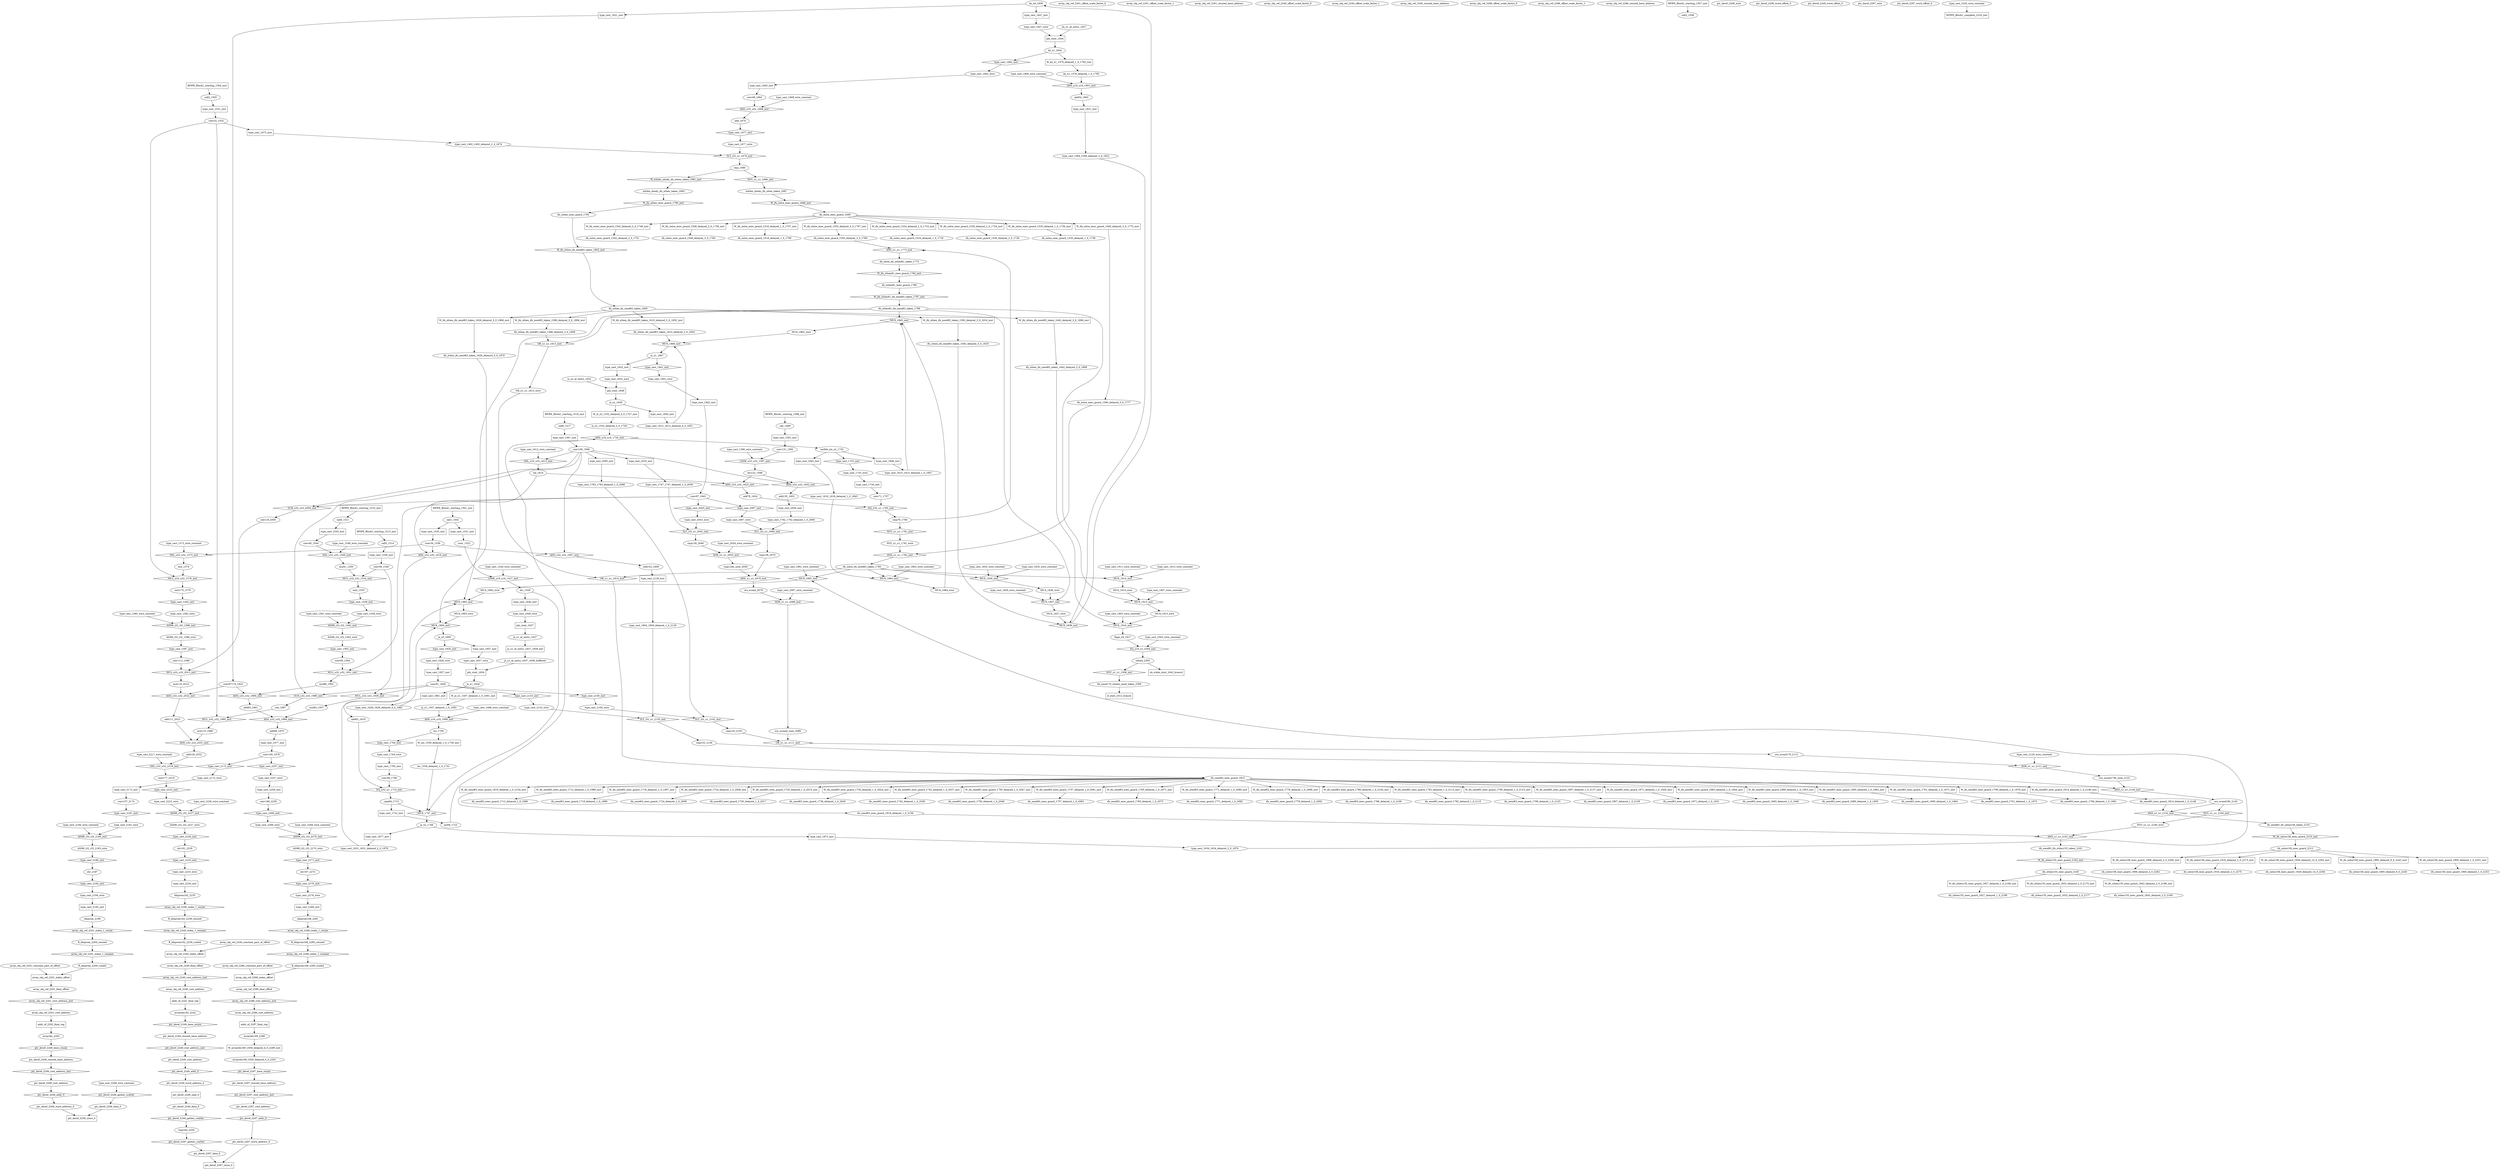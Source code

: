 digraph data_path {
  ASHR_i32_i32_1562_wire [shape=ellipse];
  ASHR_i32_i32_1586_wire [shape=ellipse];
  ASHR_i32_i32_2185_wire [shape=ellipse];
  ASHR_i32_i32_2227_wire [shape=ellipse];
  ASHR_i32_i32_2270_wire [shape=ellipse];
  MUX_1836_wire [shape=ellipse];
  MUX_1837_wire [shape=ellipse];
  MUX_1864_wire [shape=ellipse];
  MUX_1865_wire [shape=ellipse];
  MUX_1892_wire [shape=ellipse];
  MUX_1893_wire [shape=ellipse];
  MUX_1914_wire [shape=ellipse];
  MUX_1915_wire [shape=ellipse];
  NOT_u1_u1_1781_wire [shape=ellipse];
  NOT_u1_u1_2160_wire [shape=ellipse];
  OR_u1_u1_1813_wire [shape=ellipse];
  R_idxprom162_2239_resized [shape=ellipse];
  R_idxprom162_2239_scaled [shape=ellipse];
  R_idxprom168_2285_resized [shape=ellipse];
  R_idxprom168_2285_scaled [shape=ellipse];
  R_idxprom_2200_resized [shape=ellipse];
  R_idxprom_2200_scaled [shape=ellipse];
  add111_2023 [shape=ellipse];
  add120_2032 [shape=ellipse];
  add135_1603 [shape=ellipse];
  add152_1608 [shape=ellipse];
  add54_1802 [shape=ellipse];
  add63_1619 [shape=ellipse];
  add78_1624 [shape=ellipse];
  add93_1961 [shape=ellipse];
  add99_1970 [shape=ellipse];
  add_1670 [shape=ellipse];
  array_obj_ref_2201_constant_part_of_offset [shape=ellipse];
  array_obj_ref_2201_final_offset [shape=ellipse];
  array_obj_ref_2201_offset_scale_factor_0 [shape=ellipse];
  array_obj_ref_2201_offset_scale_factor_1 [shape=ellipse];
  array_obj_ref_2201_resized_base_address [shape=ellipse];
  array_obj_ref_2201_root_address [shape=ellipse];
  array_obj_ref_2240_constant_part_of_offset [shape=ellipse];
  array_obj_ref_2240_final_offset [shape=ellipse];
  array_obj_ref_2240_offset_scale_factor_0 [shape=ellipse];
  array_obj_ref_2240_offset_scale_factor_1 [shape=ellipse];
  array_obj_ref_2240_resized_base_address [shape=ellipse];
  array_obj_ref_2240_root_address [shape=ellipse];
  array_obj_ref_2286_constant_part_of_offset [shape=ellipse];
  array_obj_ref_2286_final_offset [shape=ellipse];
  array_obj_ref_2286_offset_scale_factor_0 [shape=ellipse];
  array_obj_ref_2286_offset_scale_factor_1 [shape=ellipse];
  array_obj_ref_2286_resized_base_address [shape=ellipse];
  array_obj_ref_2286_root_address [shape=ellipse];
  arrayidx163_2242 [shape=ellipse];
  arrayidx169_1930_delayed_4_0_2291 [shape=ellipse];
  arrayidx169_2288 [shape=ellipse];
  arrayidx_2203 [shape=ellipse];
  call1_1502 [shape=ellipse];
  call2_1505 [shape=ellipse];
  call3_1508 [shape=ellipse];
  call4_1511 [shape=ellipse];
  call5_1514 [shape=ellipse];
  call6_1517 [shape=ellipse];
  call_1499 [shape=ellipse];
  cmp126_2046 [shape=ellipse];
  cmp126x_xnot_2056 [shape=ellipse];
  cmp136_2070 [shape=ellipse];
  cmp143_2103 [shape=ellipse];
  cmp153_2136 [shape=ellipse];
  cmp64_1715 [shape=ellipse];
  cmp79_1766 [shape=ellipse];
  cmp_1680 [shape=ellipse];
  conv100_1978 [shape=ellipse];
  conv109_1568 [shape=ellipse];
  conv113_1588 [shape=ellipse];
  conv131_1592 [shape=ellipse];
  conv157_2174 [shape=ellipse];
  conv166_2259 [shape=ellipse];
  conv32_1532 [shape=ellipse];
  conv34_1536 [shape=ellipse];
  conv38_1540 [shape=ellipse];
  conv40_1544 [shape=ellipse];
  conv48_1664 [shape=ellipse];
  conv58_1706 [shape=ellipse];
  conv71_1757 [shape=ellipse];
  conv87174_1922 [shape=ellipse];
  conv91_1928 [shape=ellipse];
  conv95_1564 [shape=ellipse];
  conv97_1943 [shape=ellipse];
  conv_1522 [shape=ellipse];
  div132_1598 [shape=ellipse];
  div_1528 [shape=ellipse];
  flagx_x0_1917 [shape=ellipse];
  idxprom162_2235 [shape=ellipse];
  idxprom168_2281 [shape=ellipse];
  idxprom_2196 [shape=ellipse];
  ifx_xelse158_exec_guard_1895_delayed_8_0_2245 [shape=ellipse];
  ifx_xelse158_exec_guard_1900_delayed_1_0_2253 [shape=ellipse];
  ifx_xelse158_exec_guard_1906_delayed_2_0_2262 [shape=ellipse];
  ifx_xelse158_exec_guard_1916_delayed_2_0_2275 [shape=ellipse];
  ifx_xelse158_exec_guard_1929_delayed_14_0_2294 [shape=ellipse];
  ifx_xelse158_exec_guard_2212 [shape=ellipse];
  ifx_xelse_exec_guard_1518_delayed_1_0_1709 [shape=ellipse];
  ifx_xelse_exec_guard_1524_delayed_1_0_1718 [shape=ellipse];
  ifx_xelse_exec_guard_1529_delayed_2_0_1726 [shape=ellipse];
  ifx_xelse_exec_guard_1535_delayed_1_0_1738 [shape=ellipse];
  ifx_xelse_exec_guard_1542_delayed_2_0_1751 [shape=ellipse];
  ifx_xelse_exec_guard_1548_delayed_3_0_1760 [shape=ellipse];
  ifx_xelse_exec_guard_1555_delayed_3_0_1769 [shape=ellipse];
  ifx_xelse_exec_guard_1560_delayed_3_0_1777 [shape=ellipse];
  ifx_xelse_exec_guard_1690 [shape=ellipse];
  ifx_xelse_ifx_xend83_taken_1783 [shape=ellipse];
  ifx_xelse_ifx_xthen81_taken_1774 [shape=ellipse];
  ifx_xend170_whilex_xend_taken_2309 [shape=ellipse];
  ifx_xend83_exec_guard_1671_delayed_1_0_1931 [shape=ellipse];
  ifx_xend83_exec_guard_1683_delayed_1_0_1946 [shape=ellipse];
  ifx_xend83_exec_guard_1689_delayed_1_0_1955 [shape=ellipse];
  ifx_xend83_exec_guard_1695_delayed_1_0_1964 [shape=ellipse];
  ifx_xend83_exec_guard_1701_delayed_1_0_1973 [shape=ellipse];
  ifx_xend83_exec_guard_1706_delayed_1_0_1981 [shape=ellipse];
  ifx_xend83_exec_guard_1712_delayed_1_0_1990 [shape=ellipse];
  ifx_xend83_exec_guard_1718_delayed_1_0_1999 [shape=ellipse];
  ifx_xend83_exec_guard_1724_delayed_1_0_2008 [shape=ellipse];
  ifx_xend83_exec_guard_1730_delayed_1_0_2017 [shape=ellipse];
  ifx_xend83_exec_guard_1736_delayed_1_0_2026 [shape=ellipse];
  ifx_xend83_exec_guard_1742_delayed_1_0_2039 [shape=ellipse];
  ifx_xend83_exec_guard_1750_delayed_1_0_2049 [shape=ellipse];
  ifx_xend83_exec_guard_1757_delayed_1_0_2063 [shape=ellipse];
  ifx_xend83_exec_guard_1765_delayed_1_0_2073 [shape=ellipse];
  ifx_xend83_exec_guard_1771_delayed_1_0_2082 [shape=ellipse];
  ifx_xend83_exec_guard_1778_delayed_1_0_2092 [shape=ellipse];
  ifx_xend83_exec_guard_1786_delayed_1_0_2106 [shape=ellipse];
  ifx_xend83_exec_guard_1792_delayed_1_0_2115 [shape=ellipse];
  ifx_xend83_exec_guard_1799_delayed_1_0_2125 [shape=ellipse];
  ifx_xend83_exec_guard_1807_delayed_1_0_2139 [shape=ellipse];
  ifx_xend83_exec_guard_1814_delayed_1_0_2148 [shape=ellipse];
  ifx_xend83_exec_guard_1815 [shape=ellipse];
  ifx_xend83_exec_guard_1819_delayed_1_0_2156 [shape=ellipse];
  ifx_xend83_ifx_xelse158_taken_2153 [shape=ellipse];
  ifx_xend83_ifx_xthen155_taken_2162 [shape=ellipse];
  ifx_xthen155_exec_guard_1827_delayed_1_0_2168 [shape=ellipse];
  ifx_xthen155_exec_guard_1833_delayed_2_0_2177 [shape=ellipse];
  ifx_xthen155_exec_guard_1843_delayed_2_0_2190 [shape=ellipse];
  ifx_xthen155_exec_guard_2165 [shape=ellipse];
  ifx_xthen81_exec_guard_1786 [shape=ellipse];
  ifx_xthen81_ifx_xend83_taken_1789 [shape=ellipse];
  ifx_xthen_exec_guard_1792 [shape=ellipse];
  ifx_xthen_ifx_xend83_taken_1586_delayed_3_0_1808 [shape=ellipse];
  ifx_xthen_ifx_xend83_taken_1592_delayed_3_0_1818 [shape=ellipse];
  ifx_xthen_ifx_xend83_taken_1610_delayed_3_0_1854 [shape=ellipse];
  ifx_xthen_ifx_xend83_taken_1626_delayed_3_0_1870 [shape=ellipse];
  ifx_xthen_ifx_xend83_taken_1642_delayed_3_0_1898 [shape=ellipse];
  ifx_xthen_ifx_xend83_taken_1805 [shape=ellipse];
  inc69_1723 [shape=ellipse];
  inc69x_xix_x2_1735 [shape=ellipse];
  inc_1539_delayed_1_0_1741 [shape=ellipse];
  inc_1700 [shape=ellipse];
  ix_x1_1867 [shape=ellipse];
  ix_x2_1532_delayed_3_0_1729 [shape=ellipse];
  ix_x2_1649 [shape=ellipse];
  ix_x2_at_entry_1632 [shape=ellipse];
  jx_x0_1895 [shape=ellipse];
  jx_x1_1507_delayed_1_0_1693 [shape=ellipse];
  jx_x1_1654 [shape=ellipse];
  jx_x1_at_entry_1637 [shape=ellipse];
  jx_x1_at_entry_1637_1658_buffered [shape=ellipse];
  jx_x2_1748 [shape=ellipse];
  kx_x0_1839 [shape=ellipse];
  kx_x1_1576_delayed_1_0_1795 [shape=ellipse];
  kx_x1_1644 [shape=ellipse];
  kx_x1_at_entry_1627 [shape=ellipse];
  mul110_1996 [shape=ellipse];
  mul119_2014 [shape=ellipse];
  mul41_1550 [shape=ellipse];
  mul92_1937 [shape=ellipse];
  mul98_1952 [shape=ellipse];
  mul_1574 [shape=ellipse];
  orx_xcond179_2112 [shape=ellipse];
  orx_xcond179x_xnot_2122 [shape=ellipse];
  orx_xcond180_2145 [shape=ellipse];
  orx_xcond_2079 [shape=ellipse];
  orx_xcondx_xnot_2089 [shape=ellipse];
  ptr_deref_2206_data_0 [shape=ellipse];
  ptr_deref_2206_resized_base_address [shape=ellipse];
  ptr_deref_2206_root_address [shape=ellipse];
  ptr_deref_2206_wire [shape=ellipse];
  ptr_deref_2206_word_address_0 [shape=ellipse];
  ptr_deref_2206_word_offset_0 [shape=ellipse];
  ptr_deref_2249_data_0 [shape=ellipse];
  ptr_deref_2249_resized_base_address [shape=ellipse];
  ptr_deref_2249_root_address [shape=ellipse];
  ptr_deref_2249_word_address_0 [shape=ellipse];
  ptr_deref_2249_word_offset_0 [shape=ellipse];
  ptr_deref_2297_data_0 [shape=ellipse];
  ptr_deref_2297_resized_base_address [shape=ellipse];
  ptr_deref_2297_root_address [shape=ellipse];
  ptr_deref_2297_wire [shape=ellipse];
  ptr_deref_2297_word_address_0 [shape=ellipse];
  ptr_deref_2297_word_offset_0 [shape=ellipse];
  sext175_1579 [shape=ellipse];
  sext177_2219 [shape=ellipse];
  sext_1555 [shape=ellipse];
  shl_1614 [shape=ellipse];
  shr161_2229 [shape=ellipse];
  shr167_2272 [shape=ellipse];
  shr_2187 [shape=ellipse];
  sub118_2005 [shape=ellipse];
  sub_1987 [shape=ellipse];
  tmp164_2250 [shape=ellipse];
  tobool_2305 [shape=ellipse];
  type_cast_1492_1492_delayed_2_0_1674 [shape=ellipse];
  type_cast_1526_wire_constant [shape=ellipse];
  type_cast_1548_wire_constant [shape=ellipse];
  type_cast_1558_wire [shape=ellipse];
  type_cast_1561_wire_constant [shape=ellipse];
  type_cast_1572_wire_constant [shape=ellipse];
  type_cast_1582_wire [shape=ellipse];
  type_cast_1585_wire_constant [shape=ellipse];
  type_cast_1594_1594_delayed_3_0_1822 [shape=ellipse];
  type_cast_1596_wire_constant [shape=ellipse];
  type_cast_1612_1612_delayed_4_0_1851 [shape=ellipse];
  type_cast_1612_wire_constant [shape=ellipse];
  type_cast_1615_1615_delayed_1_0_1847 [shape=ellipse];
  type_cast_1618_1618_delayed_1_0_1843 [shape=ellipse];
  type_cast_1628_1628_delayed_4_0_1882 [shape=ellipse];
  type_cast_1631_1631_delayed_2_0_1878 [shape=ellipse];
  type_cast_1634_1634_delayed_2_0_1874 [shape=ellipse];
  type_cast_1640_wire [shape=ellipse];
  type_cast_1647_wire [shape=ellipse];
  type_cast_1652_wire [shape=ellipse];
  type_cast_1657_wire [shape=ellipse];
  type_cast_1662_wire [shape=ellipse];
  type_cast_1668_wire_constant [shape=ellipse];
  type_cast_1677_wire [shape=ellipse];
  type_cast_1698_wire_constant [shape=ellipse];
  type_cast_1704_wire [shape=ellipse];
  type_cast_1747_1747_delayed_1_0_2036 [shape=ellipse];
  type_cast_1755_wire [shape=ellipse];
  type_cast_1762_1762_delayed_1_0_2060 [shape=ellipse];
  type_cast_1783_1783_delayed_1_0_2096 [shape=ellipse];
  type_cast_1800_wire_constant [shape=ellipse];
  type_cast_1804_1804_delayed_1_0_2129 [shape=ellipse];
  type_cast_1829_wire_constant [shape=ellipse];
  type_cast_1833_wire_constant [shape=ellipse];
  type_cast_1835_wire_constant [shape=ellipse];
  type_cast_1863_wire_constant [shape=ellipse];
  type_cast_1891_wire_constant [shape=ellipse];
  type_cast_1903_wire_constant [shape=ellipse];
  type_cast_1907_wire_constant [shape=ellipse];
  type_cast_1911_wire_constant [shape=ellipse];
  type_cast_1913_wire_constant [shape=ellipse];
  type_cast_1926_wire [shape=ellipse];
  type_cast_1941_wire [shape=ellipse];
  type_cast_2043_wire [shape=ellipse];
  type_cast_2054_wire_constant [shape=ellipse];
  type_cast_2067_wire [shape=ellipse];
  type_cast_2087_wire_constant [shape=ellipse];
  type_cast_2100_wire [shape=ellipse];
  type_cast_2120_wire_constant [shape=ellipse];
  type_cast_2133_wire [shape=ellipse];
  type_cast_2172_wire [shape=ellipse];
  type_cast_2181_wire [shape=ellipse];
  type_cast_2184_wire_constant [shape=ellipse];
  type_cast_2194_wire [shape=ellipse];
  type_cast_2208_wire_constant [shape=ellipse];
  type_cast_2217_wire_constant [shape=ellipse];
  type_cast_2223_wire [shape=ellipse];
  type_cast_2226_wire_constant [shape=ellipse];
  type_cast_2233_wire [shape=ellipse];
  type_cast_2257_wire [shape=ellipse];
  type_cast_2266_wire [shape=ellipse];
  type_cast_2269_wire_constant [shape=ellipse];
  type_cast_2279_wire [shape=ellipse];
  type_cast_2303_wire_constant [shape=ellipse];
  type_cast_2320_wire_constant [shape=ellipse];
  whilex_xbody_ifx_xelse_taken_1687 [shape=ellipse];
  whilex_xbody_ifx_xthen_taken_1683 [shape=ellipse];
  ADD_u16_u16_1699_inst [shape=diamond];
jx_x1_1507_delayed_1_0_1693  -> ADD_u16_u16_1699_inst;
type_cast_1698_wire_constant  -> ADD_u16_u16_1699_inst;
ADD_u16_u16_1699_inst -> inc_1700;
  ADD_u16_u16_1734_inst [shape=diamond];
inc69_1723  -> ADD_u16_u16_1734_inst;
ix_x2_1532_delayed_3_0_1729  -> ADD_u16_u16_1734_inst;
ADD_u16_u16_1734_inst -> inc69x_xix_x2_1735;
  ADD_u16_u16_1801_inst [shape=diamond];
kx_x1_1576_delayed_1_0_1795  -> ADD_u16_u16_1801_inst;
type_cast_1800_wire_constant  -> ADD_u16_u16_1801_inst;
ADD_u16_u16_1801_inst -> add54_1802;
  ADD_u32_u32_1602_inst [shape=diamond];
conv109_1568  -> ADD_u32_u32_1602_inst;
div132_1598  -> ADD_u32_u32_1602_inst;
ADD_u32_u32_1602_inst -> add135_1603;
  ADD_u32_u32_1607_inst [shape=diamond];
conv109_1568  -> ADD_u32_u32_1607_inst;
conv34_1536  -> ADD_u32_u32_1607_inst;
ADD_u32_u32_1607_inst -> add152_1608;
  ADD_u32_u32_1618_inst [shape=diamond];
shl_1614  -> ADD_u32_u32_1618_inst;
conv34_1536  -> ADD_u32_u32_1618_inst;
ADD_u32_u32_1618_inst -> add63_1619;
  ADD_u32_u32_1623_inst [shape=diamond];
shl_1614  -> ADD_u32_u32_1623_inst;
div132_1598  -> ADD_u32_u32_1623_inst;
ADD_u32_u32_1623_inst -> add78_1624;
  ADD_u32_u32_1669_inst [shape=diamond];
conv48_1664  -> ADD_u32_u32_1669_inst;
type_cast_1668_wire_constant  -> ADD_u32_u32_1669_inst;
ADD_u32_u32_1669_inst -> add_1670;
  ADD_u32_u32_1960_inst [shape=diamond];
mul98_1952  -> ADD_u32_u32_1960_inst;
conv87174_1922  -> ADD_u32_u32_1960_inst;
ADD_u32_u32_1960_inst -> add93_1961;
  ADD_u32_u32_1969_inst [shape=diamond];
add93_1961  -> ADD_u32_u32_1969_inst;
mul92_1937  -> ADD_u32_u32_1969_inst;
ADD_u32_u32_1969_inst -> add99_1970;
  ADD_u32_u32_2022_inst [shape=diamond];
mul119_2014  -> ADD_u32_u32_2022_inst;
conv87174_1922  -> ADD_u32_u32_2022_inst;
ADD_u32_u32_2022_inst -> add111_2023;
  ADD_u32_u32_2031_inst [shape=diamond];
add111_2023  -> ADD_u32_u32_2031_inst;
mul110_1996  -> ADD_u32_u32_2031_inst;
ADD_u32_u32_2031_inst -> add120_2032;
  AND_u1_u1_1773_inst [shape=diamond];
ifx_xelse_exec_guard_1555_delayed_3_0_1769  -> AND_u1_u1_1773_inst;
cmp79_1766  -> AND_u1_u1_1773_inst;
AND_u1_u1_1773_inst -> ifx_xelse_ifx_xthen81_taken_1774;
  AND_u1_u1_1782_inst [shape=diamond];
ifx_xelse_exec_guard_1560_delayed_3_0_1777  -> AND_u1_u1_1782_inst;
NOT_u1_u1_1781_wire  -> AND_u1_u1_1782_inst;
AND_u1_u1_1782_inst -> ifx_xelse_ifx_xend83_taken_1783;
  AND_u1_u1_2078_inst [shape=diamond];
cmp126x_xnot_2056  -> AND_u1_u1_2078_inst;
cmp136_2070  -> AND_u1_u1_2078_inst;
AND_u1_u1_2078_inst -> orx_xcond_2079;
  AND_u1_u1_2144_inst [shape=diamond];
orx_xcond179x_xnot_2122  -> AND_u1_u1_2144_inst;
cmp153_2136  -> AND_u1_u1_2144_inst;
AND_u1_u1_2144_inst -> orx_xcond180_2145;
  AND_u1_u1_2152_inst [shape=diamond];
ifx_xend83_exec_guard_1814_delayed_1_0_2148  -> AND_u1_u1_2152_inst;
orx_xcond180_2145  -> AND_u1_u1_2152_inst;
AND_u1_u1_2152_inst -> ifx_xend83_ifx_xelse158_taken_2153;
  AND_u1_u1_2161_inst [shape=diamond];
ifx_xend83_exec_guard_1819_delayed_1_0_2156  -> AND_u1_u1_2161_inst;
NOT_u1_u1_2160_wire  -> AND_u1_u1_2161_inst;
AND_u1_u1_2161_inst -> ifx_xend83_ifx_xthen155_taken_2162;
  ASHR_i32_i32_1562_inst [shape=diamond];
type_cast_1558_wire  -> ASHR_i32_i32_1562_inst;
type_cast_1561_wire_constant  -> ASHR_i32_i32_1562_inst;
ASHR_i32_i32_1562_inst -> ASHR_i32_i32_1562_wire;
  ASHR_i32_i32_1586_inst [shape=diamond];
type_cast_1582_wire  -> ASHR_i32_i32_1586_inst;
type_cast_1585_wire_constant  -> ASHR_i32_i32_1586_inst;
ASHR_i32_i32_1586_inst -> ASHR_i32_i32_1586_wire;
  ASHR_i32_i32_2185_inst [shape=diamond];
type_cast_2181_wire  -> ASHR_i32_i32_2185_inst;
type_cast_2184_wire_constant  -> ASHR_i32_i32_2185_inst;
ASHR_i32_i32_2185_inst -> ASHR_i32_i32_2185_wire;
  ASHR_i32_i32_2227_inst [shape=diamond];
type_cast_2223_wire  -> ASHR_i32_i32_2227_inst;
type_cast_2226_wire_constant  -> ASHR_i32_i32_2227_inst;
ASHR_i32_i32_2227_inst -> ASHR_i32_i32_2227_wire;
  ASHR_i32_i32_2270_inst [shape=diamond];
type_cast_2266_wire  -> ASHR_i32_i32_2270_inst;
type_cast_2269_wire_constant  -> ASHR_i32_i32_2270_inst;
ASHR_i32_i32_2270_inst -> ASHR_i32_i32_2270_wire;
  EQ_u16_u1_2304_inst [shape=diamond];
flagx_x0_1917  -> EQ_u16_u1_2304_inst;
type_cast_2303_wire_constant  -> EQ_u16_u1_2304_inst;
EQ_u16_u1_2304_inst -> tobool_2305;
  EQ_u32_u1_1714_inst [shape=diamond];
conv58_1706  -> EQ_u32_u1_1714_inst;
add63_1619  -> EQ_u32_u1_1714_inst;
EQ_u32_u1_1714_inst -> cmp64_1715;
  EQ_u32_u1_1765_inst [shape=diamond];
conv71_1757  -> EQ_u32_u1_1765_inst;
add78_1624  -> EQ_u32_u1_1765_inst;
EQ_u32_u1_1765_inst -> cmp79_1766;
  LSHR_u16_u16_1527_inst [shape=diamond];
conv_1522  -> LSHR_u16_u16_1527_inst;
type_cast_1526_wire_constant  -> LSHR_u16_u16_1527_inst;
LSHR_u16_u16_1527_inst -> div_1528;
  LSHR_u32_u32_1597_inst [shape=diamond];
conv131_1592  -> LSHR_u32_u32_1597_inst;
type_cast_1596_wire_constant  -> LSHR_u32_u32_1597_inst;
LSHR_u32_u32_1597_inst -> div132_1598;
  MUL_u32_u32_1554_inst [shape=diamond];
mul41_1550  -> MUL_u32_u32_1554_inst;
conv38_1540  -> MUL_u32_u32_1554_inst;
MUL_u32_u32_1554_inst -> sext_1555;
  MUL_u32_u32_1578_inst [shape=diamond];
mul_1574  -> MUL_u32_u32_1578_inst;
conv32_1532  -> MUL_u32_u32_1578_inst;
MUL_u32_u32_1578_inst -> sext175_1579;
  MUL_u32_u32_1936_inst [shape=diamond];
conv91_1928  -> MUL_u32_u32_1936_inst;
conv38_1540  -> MUL_u32_u32_1936_inst;
MUL_u32_u32_1936_inst -> mul92_1937;
  MUL_u32_u32_1951_inst [shape=diamond];
conv97_1943  -> MUL_u32_u32_1951_inst;
conv95_1564  -> MUL_u32_u32_1951_inst;
MUL_u32_u32_1951_inst -> mul98_1952;
  MUL_u32_u32_1995_inst [shape=diamond];
sub_1987  -> MUL_u32_u32_1995_inst;
conv32_1532  -> MUL_u32_u32_1995_inst;
MUL_u32_u32_1995_inst -> mul110_1996;
  MUL_u32_u32_2013_inst [shape=diamond];
sub118_2005  -> MUL_u32_u32_2013_inst;
conv113_1588  -> MUL_u32_u32_2013_inst;
MUL_u32_u32_2013_inst -> mul119_2014;
  MUX_1747_inst [shape=diamond];
cmp64_1715  -> MUX_1747_inst;
div_1528  -> MUX_1747_inst;
inc_1539_delayed_1_0_1741  -> MUX_1747_inst;
MUX_1747_inst -> jx_x2_1748;
  MUX_1836_inst [shape=diamond];
ifx_xelse_ifx_xend83_taken_1783  -> MUX_1836_inst;
type_cast_1833_wire_constant  -> MUX_1836_inst;
type_cast_1835_wire_constant  -> MUX_1836_inst;
MUX_1836_inst -> MUX_1836_wire;
  MUX_1837_inst [shape=diamond];
ifx_xthen81_ifx_xend83_taken_1789  -> MUX_1837_inst;
type_cast_1829_wire_constant  -> MUX_1837_inst;
MUX_1836_wire  -> MUX_1837_inst;
MUX_1837_inst -> MUX_1837_wire;
  MUX_1838_inst [shape=diamond];
ifx_xthen_ifx_xend83_taken_1592_delayed_3_0_1818  -> MUX_1838_inst;
type_cast_1594_1594_delayed_3_0_1822  -> MUX_1838_inst;
MUX_1837_wire  -> MUX_1838_inst;
MUX_1838_inst -> kx_x0_1839;
  MUX_1864_inst [shape=diamond];
ifx_xelse_ifx_xend83_taken_1783  -> MUX_1864_inst;
type_cast_1618_1618_delayed_1_0_1843  -> MUX_1864_inst;
type_cast_1863_wire_constant  -> MUX_1864_inst;
MUX_1864_inst -> MUX_1864_wire;
  MUX_1865_inst [shape=diamond];
ifx_xthen81_ifx_xend83_taken_1789  -> MUX_1865_inst;
type_cast_1615_1615_delayed_1_0_1847  -> MUX_1865_inst;
MUX_1864_wire  -> MUX_1865_inst;
MUX_1865_inst -> MUX_1865_wire;
  MUX_1866_inst [shape=diamond];
ifx_xthen_ifx_xend83_taken_1610_delayed_3_0_1854  -> MUX_1866_inst;
type_cast_1612_1612_delayed_4_0_1851  -> MUX_1866_inst;
MUX_1865_wire  -> MUX_1866_inst;
MUX_1866_inst -> ix_x1_1867;
  MUX_1892_inst [shape=diamond];
ifx_xelse_ifx_xend83_taken_1783  -> MUX_1892_inst;
type_cast_1634_1634_delayed_2_0_1874  -> MUX_1892_inst;
type_cast_1891_wire_constant  -> MUX_1892_inst;
MUX_1892_inst -> MUX_1892_wire;
  MUX_1893_inst [shape=diamond];
ifx_xthen81_ifx_xend83_taken_1789  -> MUX_1893_inst;
type_cast_1631_1631_delayed_2_0_1878  -> MUX_1893_inst;
MUX_1892_wire  -> MUX_1893_inst;
MUX_1893_inst -> MUX_1893_wire;
  MUX_1894_inst [shape=diamond];
ifx_xthen_ifx_xend83_taken_1626_delayed_3_0_1870  -> MUX_1894_inst;
type_cast_1628_1628_delayed_4_0_1882  -> MUX_1894_inst;
MUX_1893_wire  -> MUX_1894_inst;
MUX_1894_inst -> jx_x0_1895;
  MUX_1914_inst [shape=diamond];
ifx_xelse_ifx_xend83_taken_1783  -> MUX_1914_inst;
type_cast_1911_wire_constant  -> MUX_1914_inst;
type_cast_1913_wire_constant  -> MUX_1914_inst;
MUX_1914_inst -> MUX_1914_wire;
  MUX_1915_inst [shape=diamond];
ifx_xthen81_ifx_xend83_taken_1789  -> MUX_1915_inst;
type_cast_1907_wire_constant  -> MUX_1915_inst;
MUX_1914_wire  -> MUX_1915_inst;
MUX_1915_inst -> MUX_1915_wire;
  MUX_1916_inst [shape=diamond];
ifx_xthen_ifx_xend83_taken_1642_delayed_3_0_1898  -> MUX_1916_inst;
type_cast_1903_wire_constant  -> MUX_1916_inst;
MUX_1915_wire  -> MUX_1916_inst;
MUX_1916_inst -> flagx_x0_1917;
  NOT_u1_u1_1686_inst [shape=diamond];
cmp_1680  -> NOT_u1_u1_1686_inst;
NOT_u1_u1_1686_inst -> whilex_xbody_ifx_xelse_taken_1687;
  NOT_u1_u1_1781_inst [shape=diamond];
cmp79_1766  -> NOT_u1_u1_1781_inst;
NOT_u1_u1_1781_inst -> NOT_u1_u1_1781_wire;
  NOT_u1_u1_2160_inst [shape=diamond];
orx_xcond180_2145  -> NOT_u1_u1_2160_inst;
NOT_u1_u1_2160_inst -> NOT_u1_u1_2160_wire;
  NOT_u1_u1_2308_inst [shape=diamond];
tobool_2305  -> NOT_u1_u1_2308_inst;
NOT_u1_u1_2308_inst -> ifx_xend170_whilex_xend_taken_2309;
  OR_u1_u1_1813_inst [shape=diamond];
ifx_xthen_ifx_xend83_taken_1586_delayed_3_0_1808  -> OR_u1_u1_1813_inst;
ifx_xthen81_ifx_xend83_taken_1789  -> OR_u1_u1_1813_inst;
OR_u1_u1_1813_inst -> OR_u1_u1_1813_wire;
  OR_u1_u1_1814_inst [shape=diamond];
ifx_xelse_ifx_xend83_taken_1783  -> OR_u1_u1_1814_inst;
OR_u1_u1_1813_wire  -> OR_u1_u1_1814_inst;
OR_u1_u1_1814_inst -> ifx_xend83_exec_guard_1815;
  OR_u1_u1_2111_inst [shape=diamond];
orx_xcondx_xnot_2089  -> OR_u1_u1_2111_inst;
cmp143_2103  -> OR_u1_u1_2111_inst;
OR_u1_u1_2111_inst -> orx_xcond179_2112;
  RPIPE_Block1_starting_1498_inst [shape=rectangle];
RPIPE_Block1_starting_1498_inst -> call_1499;
  RPIPE_Block1_starting_1501_inst [shape=rectangle];
RPIPE_Block1_starting_1501_inst -> call1_1502;
  RPIPE_Block1_starting_1504_inst [shape=rectangle];
RPIPE_Block1_starting_1504_inst -> call2_1505;
  RPIPE_Block1_starting_1507_inst [shape=rectangle];
RPIPE_Block1_starting_1507_inst -> call3_1508;
  RPIPE_Block1_starting_1510_inst [shape=rectangle];
RPIPE_Block1_starting_1510_inst -> call4_1511;
  RPIPE_Block1_starting_1513_inst [shape=rectangle];
RPIPE_Block1_starting_1513_inst -> call5_1514;
  RPIPE_Block1_starting_1516_inst [shape=rectangle];
RPIPE_Block1_starting_1516_inst -> call6_1517;
  SHL_u32_u32_1549_inst [shape=diamond];
conv40_1544  -> SHL_u32_u32_1549_inst;
type_cast_1548_wire_constant  -> SHL_u32_u32_1549_inst;
SHL_u32_u32_1549_inst -> mul41_1550;
  SHL_u32_u32_1573_inst [shape=diamond];
conv34_1536  -> SHL_u32_u32_1573_inst;
type_cast_1572_wire_constant  -> SHL_u32_u32_1573_inst;
SHL_u32_u32_1573_inst -> mul_1574;
  SHL_u32_u32_1613_inst [shape=diamond];
conv109_1568  -> SHL_u32_u32_1613_inst;
type_cast_1612_wire_constant  -> SHL_u32_u32_1613_inst;
SHL_u32_u32_1613_inst -> shl_1614;
  SHL_u32_u32_2218_inst [shape=diamond];
add120_2032  -> SHL_u32_u32_2218_inst;
type_cast_2217_wire_constant  -> SHL_u32_u32_2218_inst;
SHL_u32_u32_2218_inst -> sext177_2219;
  SLT_i32_u1_1679_inst [shape=diamond];
type_cast_1677_wire  -> SLT_i32_u1_1679_inst;
type_cast_1492_1492_delayed_2_0_1674  -> SLT_i32_u1_1679_inst;
SLT_i32_u1_1679_inst -> cmp_1680;
  SLT_i32_u1_2045_inst [shape=diamond];
type_cast_2043_wire  -> SLT_i32_u1_2045_inst;
type_cast_1747_1747_delayed_1_0_2036  -> SLT_i32_u1_2045_inst;
SLT_i32_u1_2045_inst -> cmp126_2046;
  SLT_i32_u1_2069_inst [shape=diamond];
type_cast_2067_wire  -> SLT_i32_u1_2069_inst;
type_cast_1762_1762_delayed_1_0_2060  -> SLT_i32_u1_2069_inst;
SLT_i32_u1_2069_inst -> cmp136_2070;
  SLT_i32_u1_2102_inst [shape=diamond];
type_cast_2100_wire  -> SLT_i32_u1_2102_inst;
type_cast_1783_1783_delayed_1_0_2096  -> SLT_i32_u1_2102_inst;
SLT_i32_u1_2102_inst -> cmp143_2103;
  SLT_i32_u1_2135_inst [shape=diamond];
type_cast_2133_wire  -> SLT_i32_u1_2135_inst;
type_cast_1804_1804_delayed_1_0_2129  -> SLT_i32_u1_2135_inst;
SLT_i32_u1_2135_inst -> cmp153_2136;
  SUB_u32_u32_1986_inst [shape=diamond];
conv91_1928  -> SUB_u32_u32_1986_inst;
conv109_1568  -> SUB_u32_u32_1986_inst;
SUB_u32_u32_1986_inst -> sub_1987;
  SUB_u32_u32_2004_inst [shape=diamond];
conv97_1943  -> SUB_u32_u32_2004_inst;
conv109_1568  -> SUB_u32_u32_2004_inst;
SUB_u32_u32_2004_inst -> sub118_2005;
  WPIPE_Block1_complete_2318_inst [shape=rectangle];
type_cast_2320_wire_constant  -> WPIPE_Block1_complete_2318_inst;
  W_arrayidx169_1930_delayed_4_0_2289_inst [shape=rectangle];
arrayidx169_2288  -> W_arrayidx169_1930_delayed_4_0_2289_inst;
W_arrayidx169_1930_delayed_4_0_2289_inst -> arrayidx169_1930_delayed_4_0_2291;
  W_ifx_xelse158_exec_guard_1895_delayed_8_0_2243_inst [shape=rectangle];
ifx_xelse158_exec_guard_2212  -> W_ifx_xelse158_exec_guard_1895_delayed_8_0_2243_inst;
W_ifx_xelse158_exec_guard_1895_delayed_8_0_2243_inst -> ifx_xelse158_exec_guard_1895_delayed_8_0_2245;
  W_ifx_xelse158_exec_guard_1900_delayed_1_0_2251_inst [shape=rectangle];
ifx_xelse158_exec_guard_2212  -> W_ifx_xelse158_exec_guard_1900_delayed_1_0_2251_inst;
W_ifx_xelse158_exec_guard_1900_delayed_1_0_2251_inst -> ifx_xelse158_exec_guard_1900_delayed_1_0_2253;
  W_ifx_xelse158_exec_guard_1906_delayed_2_0_2260_inst [shape=rectangle];
ifx_xelse158_exec_guard_2212  -> W_ifx_xelse158_exec_guard_1906_delayed_2_0_2260_inst;
W_ifx_xelse158_exec_guard_1906_delayed_2_0_2260_inst -> ifx_xelse158_exec_guard_1906_delayed_2_0_2262;
  W_ifx_xelse158_exec_guard_1916_delayed_2_0_2273_inst [shape=rectangle];
ifx_xelse158_exec_guard_2212  -> W_ifx_xelse158_exec_guard_1916_delayed_2_0_2273_inst;
W_ifx_xelse158_exec_guard_1916_delayed_2_0_2273_inst -> ifx_xelse158_exec_guard_1916_delayed_2_0_2275;
  W_ifx_xelse158_exec_guard_1929_delayed_14_0_2292_inst [shape=rectangle];
ifx_xelse158_exec_guard_2212  -> W_ifx_xelse158_exec_guard_1929_delayed_14_0_2292_inst;
W_ifx_xelse158_exec_guard_1929_delayed_14_0_2292_inst -> ifx_xelse158_exec_guard_1929_delayed_14_0_2294;
  W_ifx_xelse158_exec_guard_2210_inst [shape=diamond];
ifx_xend83_ifx_xelse158_taken_2153  -> W_ifx_xelse158_exec_guard_2210_inst;
W_ifx_xelse158_exec_guard_2210_inst -> ifx_xelse158_exec_guard_2212;
  W_ifx_xelse_exec_guard_1518_delayed_1_0_1707_inst [shape=rectangle];
ifx_xelse_exec_guard_1690  -> W_ifx_xelse_exec_guard_1518_delayed_1_0_1707_inst;
W_ifx_xelse_exec_guard_1518_delayed_1_0_1707_inst -> ifx_xelse_exec_guard_1518_delayed_1_0_1709;
  W_ifx_xelse_exec_guard_1524_delayed_1_0_1716_inst [shape=rectangle];
ifx_xelse_exec_guard_1690  -> W_ifx_xelse_exec_guard_1524_delayed_1_0_1716_inst;
W_ifx_xelse_exec_guard_1524_delayed_1_0_1716_inst -> ifx_xelse_exec_guard_1524_delayed_1_0_1718;
  W_ifx_xelse_exec_guard_1529_delayed_2_0_1724_inst [shape=rectangle];
ifx_xelse_exec_guard_1690  -> W_ifx_xelse_exec_guard_1529_delayed_2_0_1724_inst;
W_ifx_xelse_exec_guard_1529_delayed_2_0_1724_inst -> ifx_xelse_exec_guard_1529_delayed_2_0_1726;
  W_ifx_xelse_exec_guard_1535_delayed_1_0_1736_inst [shape=rectangle];
ifx_xelse_exec_guard_1690  -> W_ifx_xelse_exec_guard_1535_delayed_1_0_1736_inst;
W_ifx_xelse_exec_guard_1535_delayed_1_0_1736_inst -> ifx_xelse_exec_guard_1535_delayed_1_0_1738;
  W_ifx_xelse_exec_guard_1542_delayed_2_0_1749_inst [shape=rectangle];
ifx_xelse_exec_guard_1690  -> W_ifx_xelse_exec_guard_1542_delayed_2_0_1749_inst;
W_ifx_xelse_exec_guard_1542_delayed_2_0_1749_inst -> ifx_xelse_exec_guard_1542_delayed_2_0_1751;
  W_ifx_xelse_exec_guard_1548_delayed_3_0_1758_inst [shape=rectangle];
ifx_xelse_exec_guard_1690  -> W_ifx_xelse_exec_guard_1548_delayed_3_0_1758_inst;
W_ifx_xelse_exec_guard_1548_delayed_3_0_1758_inst -> ifx_xelse_exec_guard_1548_delayed_3_0_1760;
  W_ifx_xelse_exec_guard_1555_delayed_3_0_1767_inst [shape=rectangle];
ifx_xelse_exec_guard_1690  -> W_ifx_xelse_exec_guard_1555_delayed_3_0_1767_inst;
W_ifx_xelse_exec_guard_1555_delayed_3_0_1767_inst -> ifx_xelse_exec_guard_1555_delayed_3_0_1769;
  W_ifx_xelse_exec_guard_1560_delayed_3_0_1775_inst [shape=rectangle];
ifx_xelse_exec_guard_1690  -> W_ifx_xelse_exec_guard_1560_delayed_3_0_1775_inst;
W_ifx_xelse_exec_guard_1560_delayed_3_0_1775_inst -> ifx_xelse_exec_guard_1560_delayed_3_0_1777;
  W_ifx_xelse_exec_guard_1688_inst [shape=diamond];
whilex_xbody_ifx_xelse_taken_1687  -> W_ifx_xelse_exec_guard_1688_inst;
W_ifx_xelse_exec_guard_1688_inst -> ifx_xelse_exec_guard_1690;
  W_ifx_xend83_exec_guard_1671_delayed_1_0_1929_inst [shape=rectangle];
ifx_xend83_exec_guard_1815  -> W_ifx_xend83_exec_guard_1671_delayed_1_0_1929_inst;
W_ifx_xend83_exec_guard_1671_delayed_1_0_1929_inst -> ifx_xend83_exec_guard_1671_delayed_1_0_1931;
  W_ifx_xend83_exec_guard_1683_delayed_1_0_1944_inst [shape=rectangle];
ifx_xend83_exec_guard_1815  -> W_ifx_xend83_exec_guard_1683_delayed_1_0_1944_inst;
W_ifx_xend83_exec_guard_1683_delayed_1_0_1944_inst -> ifx_xend83_exec_guard_1683_delayed_1_0_1946;
  W_ifx_xend83_exec_guard_1689_delayed_1_0_1953_inst [shape=rectangle];
ifx_xend83_exec_guard_1815  -> W_ifx_xend83_exec_guard_1689_delayed_1_0_1953_inst;
W_ifx_xend83_exec_guard_1689_delayed_1_0_1953_inst -> ifx_xend83_exec_guard_1689_delayed_1_0_1955;
  W_ifx_xend83_exec_guard_1695_delayed_1_0_1962_inst [shape=rectangle];
ifx_xend83_exec_guard_1815  -> W_ifx_xend83_exec_guard_1695_delayed_1_0_1962_inst;
W_ifx_xend83_exec_guard_1695_delayed_1_0_1962_inst -> ifx_xend83_exec_guard_1695_delayed_1_0_1964;
  W_ifx_xend83_exec_guard_1701_delayed_1_0_1971_inst [shape=rectangle];
ifx_xend83_exec_guard_1815  -> W_ifx_xend83_exec_guard_1701_delayed_1_0_1971_inst;
W_ifx_xend83_exec_guard_1701_delayed_1_0_1971_inst -> ifx_xend83_exec_guard_1701_delayed_1_0_1973;
  W_ifx_xend83_exec_guard_1706_delayed_1_0_1979_inst [shape=rectangle];
ifx_xend83_exec_guard_1815  -> W_ifx_xend83_exec_guard_1706_delayed_1_0_1979_inst;
W_ifx_xend83_exec_guard_1706_delayed_1_0_1979_inst -> ifx_xend83_exec_guard_1706_delayed_1_0_1981;
  W_ifx_xend83_exec_guard_1712_delayed_1_0_1988_inst [shape=rectangle];
ifx_xend83_exec_guard_1815  -> W_ifx_xend83_exec_guard_1712_delayed_1_0_1988_inst;
W_ifx_xend83_exec_guard_1712_delayed_1_0_1988_inst -> ifx_xend83_exec_guard_1712_delayed_1_0_1990;
  W_ifx_xend83_exec_guard_1718_delayed_1_0_1997_inst [shape=rectangle];
ifx_xend83_exec_guard_1815  -> W_ifx_xend83_exec_guard_1718_delayed_1_0_1997_inst;
W_ifx_xend83_exec_guard_1718_delayed_1_0_1997_inst -> ifx_xend83_exec_guard_1718_delayed_1_0_1999;
  W_ifx_xend83_exec_guard_1724_delayed_1_0_2006_inst [shape=rectangle];
ifx_xend83_exec_guard_1815  -> W_ifx_xend83_exec_guard_1724_delayed_1_0_2006_inst;
W_ifx_xend83_exec_guard_1724_delayed_1_0_2006_inst -> ifx_xend83_exec_guard_1724_delayed_1_0_2008;
  W_ifx_xend83_exec_guard_1730_delayed_1_0_2015_inst [shape=rectangle];
ifx_xend83_exec_guard_1815  -> W_ifx_xend83_exec_guard_1730_delayed_1_0_2015_inst;
W_ifx_xend83_exec_guard_1730_delayed_1_0_2015_inst -> ifx_xend83_exec_guard_1730_delayed_1_0_2017;
  W_ifx_xend83_exec_guard_1736_delayed_1_0_2024_inst [shape=rectangle];
ifx_xend83_exec_guard_1815  -> W_ifx_xend83_exec_guard_1736_delayed_1_0_2024_inst;
W_ifx_xend83_exec_guard_1736_delayed_1_0_2024_inst -> ifx_xend83_exec_guard_1736_delayed_1_0_2026;
  W_ifx_xend83_exec_guard_1742_delayed_1_0_2037_inst [shape=rectangle];
ifx_xend83_exec_guard_1815  -> W_ifx_xend83_exec_guard_1742_delayed_1_0_2037_inst;
W_ifx_xend83_exec_guard_1742_delayed_1_0_2037_inst -> ifx_xend83_exec_guard_1742_delayed_1_0_2039;
  W_ifx_xend83_exec_guard_1750_delayed_1_0_2047_inst [shape=rectangle];
ifx_xend83_exec_guard_1815  -> W_ifx_xend83_exec_guard_1750_delayed_1_0_2047_inst;
W_ifx_xend83_exec_guard_1750_delayed_1_0_2047_inst -> ifx_xend83_exec_guard_1750_delayed_1_0_2049;
  W_ifx_xend83_exec_guard_1757_delayed_1_0_2061_inst [shape=rectangle];
ifx_xend83_exec_guard_1815  -> W_ifx_xend83_exec_guard_1757_delayed_1_0_2061_inst;
W_ifx_xend83_exec_guard_1757_delayed_1_0_2061_inst -> ifx_xend83_exec_guard_1757_delayed_1_0_2063;
  W_ifx_xend83_exec_guard_1765_delayed_1_0_2071_inst [shape=rectangle];
ifx_xend83_exec_guard_1815  -> W_ifx_xend83_exec_guard_1765_delayed_1_0_2071_inst;
W_ifx_xend83_exec_guard_1765_delayed_1_0_2071_inst -> ifx_xend83_exec_guard_1765_delayed_1_0_2073;
  W_ifx_xend83_exec_guard_1771_delayed_1_0_2080_inst [shape=rectangle];
ifx_xend83_exec_guard_1815  -> W_ifx_xend83_exec_guard_1771_delayed_1_0_2080_inst;
W_ifx_xend83_exec_guard_1771_delayed_1_0_2080_inst -> ifx_xend83_exec_guard_1771_delayed_1_0_2082;
  W_ifx_xend83_exec_guard_1778_delayed_1_0_2090_inst [shape=rectangle];
ifx_xend83_exec_guard_1815  -> W_ifx_xend83_exec_guard_1778_delayed_1_0_2090_inst;
W_ifx_xend83_exec_guard_1778_delayed_1_0_2090_inst -> ifx_xend83_exec_guard_1778_delayed_1_0_2092;
  W_ifx_xend83_exec_guard_1786_delayed_1_0_2104_inst [shape=rectangle];
ifx_xend83_exec_guard_1815  -> W_ifx_xend83_exec_guard_1786_delayed_1_0_2104_inst;
W_ifx_xend83_exec_guard_1786_delayed_1_0_2104_inst -> ifx_xend83_exec_guard_1786_delayed_1_0_2106;
  W_ifx_xend83_exec_guard_1792_delayed_1_0_2113_inst [shape=rectangle];
ifx_xend83_exec_guard_1815  -> W_ifx_xend83_exec_guard_1792_delayed_1_0_2113_inst;
W_ifx_xend83_exec_guard_1792_delayed_1_0_2113_inst -> ifx_xend83_exec_guard_1792_delayed_1_0_2115;
  W_ifx_xend83_exec_guard_1799_delayed_1_0_2123_inst [shape=rectangle];
ifx_xend83_exec_guard_1815  -> W_ifx_xend83_exec_guard_1799_delayed_1_0_2123_inst;
W_ifx_xend83_exec_guard_1799_delayed_1_0_2123_inst -> ifx_xend83_exec_guard_1799_delayed_1_0_2125;
  W_ifx_xend83_exec_guard_1807_delayed_1_0_2137_inst [shape=rectangle];
ifx_xend83_exec_guard_1815  -> W_ifx_xend83_exec_guard_1807_delayed_1_0_2137_inst;
W_ifx_xend83_exec_guard_1807_delayed_1_0_2137_inst -> ifx_xend83_exec_guard_1807_delayed_1_0_2139;
  W_ifx_xend83_exec_guard_1814_delayed_1_0_2146_inst [shape=rectangle];
ifx_xend83_exec_guard_1815  -> W_ifx_xend83_exec_guard_1814_delayed_1_0_2146_inst;
W_ifx_xend83_exec_guard_1814_delayed_1_0_2146_inst -> ifx_xend83_exec_guard_1814_delayed_1_0_2148;
  W_ifx_xend83_exec_guard_1819_delayed_1_0_2154_inst [shape=rectangle];
ifx_xend83_exec_guard_1815  -> W_ifx_xend83_exec_guard_1819_delayed_1_0_2154_inst;
W_ifx_xend83_exec_guard_1819_delayed_1_0_2154_inst -> ifx_xend83_exec_guard_1819_delayed_1_0_2156;
  W_ifx_xthen155_exec_guard_1827_delayed_1_0_2166_inst [shape=rectangle];
ifx_xthen155_exec_guard_2165  -> W_ifx_xthen155_exec_guard_1827_delayed_1_0_2166_inst;
W_ifx_xthen155_exec_guard_1827_delayed_1_0_2166_inst -> ifx_xthen155_exec_guard_1827_delayed_1_0_2168;
  W_ifx_xthen155_exec_guard_1833_delayed_2_0_2175_inst [shape=rectangle];
ifx_xthen155_exec_guard_2165  -> W_ifx_xthen155_exec_guard_1833_delayed_2_0_2175_inst;
W_ifx_xthen155_exec_guard_1833_delayed_2_0_2175_inst -> ifx_xthen155_exec_guard_1833_delayed_2_0_2177;
  W_ifx_xthen155_exec_guard_1843_delayed_2_0_2188_inst [shape=rectangle];
ifx_xthen155_exec_guard_2165  -> W_ifx_xthen155_exec_guard_1843_delayed_2_0_2188_inst;
W_ifx_xthen155_exec_guard_1843_delayed_2_0_2188_inst -> ifx_xthen155_exec_guard_1843_delayed_2_0_2190;
  W_ifx_xthen155_exec_guard_2163_inst [shape=diamond];
ifx_xend83_ifx_xthen155_taken_2162  -> W_ifx_xthen155_exec_guard_2163_inst;
W_ifx_xthen155_exec_guard_2163_inst -> ifx_xthen155_exec_guard_2165;
  W_ifx_xthen81_exec_guard_1784_inst [shape=diamond];
ifx_xelse_ifx_xthen81_taken_1774  -> W_ifx_xthen81_exec_guard_1784_inst;
W_ifx_xthen81_exec_guard_1784_inst -> ifx_xthen81_exec_guard_1786;
  W_ifx_xthen81_ifx_xend83_taken_1787_inst [shape=diamond];
ifx_xthen81_exec_guard_1786  -> W_ifx_xthen81_ifx_xend83_taken_1787_inst;
W_ifx_xthen81_ifx_xend83_taken_1787_inst -> ifx_xthen81_ifx_xend83_taken_1789;
  W_ifx_xthen_exec_guard_1790_inst [shape=diamond];
whilex_xbody_ifx_xthen_taken_1683  -> W_ifx_xthen_exec_guard_1790_inst;
W_ifx_xthen_exec_guard_1790_inst -> ifx_xthen_exec_guard_1792;
  W_ifx_xthen_ifx_xend83_taken_1586_delayed_3_0_1806_inst [shape=rectangle];
ifx_xthen_ifx_xend83_taken_1805  -> W_ifx_xthen_ifx_xend83_taken_1586_delayed_3_0_1806_inst;
W_ifx_xthen_ifx_xend83_taken_1586_delayed_3_0_1806_inst -> ifx_xthen_ifx_xend83_taken_1586_delayed_3_0_1808;
  W_ifx_xthen_ifx_xend83_taken_1592_delayed_3_0_1816_inst [shape=rectangle];
ifx_xthen_ifx_xend83_taken_1805  -> W_ifx_xthen_ifx_xend83_taken_1592_delayed_3_0_1816_inst;
W_ifx_xthen_ifx_xend83_taken_1592_delayed_3_0_1816_inst -> ifx_xthen_ifx_xend83_taken_1592_delayed_3_0_1818;
  W_ifx_xthen_ifx_xend83_taken_1610_delayed_3_0_1852_inst [shape=rectangle];
ifx_xthen_ifx_xend83_taken_1805  -> W_ifx_xthen_ifx_xend83_taken_1610_delayed_3_0_1852_inst;
W_ifx_xthen_ifx_xend83_taken_1610_delayed_3_0_1852_inst -> ifx_xthen_ifx_xend83_taken_1610_delayed_3_0_1854;
  W_ifx_xthen_ifx_xend83_taken_1626_delayed_3_0_1868_inst [shape=rectangle];
ifx_xthen_ifx_xend83_taken_1805  -> W_ifx_xthen_ifx_xend83_taken_1626_delayed_3_0_1868_inst;
W_ifx_xthen_ifx_xend83_taken_1626_delayed_3_0_1868_inst -> ifx_xthen_ifx_xend83_taken_1626_delayed_3_0_1870;
  W_ifx_xthen_ifx_xend83_taken_1642_delayed_3_0_1896_inst [shape=rectangle];
ifx_xthen_ifx_xend83_taken_1805  -> W_ifx_xthen_ifx_xend83_taken_1642_delayed_3_0_1896_inst;
W_ifx_xthen_ifx_xend83_taken_1642_delayed_3_0_1896_inst -> ifx_xthen_ifx_xend83_taken_1642_delayed_3_0_1898;
  W_ifx_xthen_ifx_xend83_taken_1803_inst [shape=diamond];
ifx_xthen_exec_guard_1792  -> W_ifx_xthen_ifx_xend83_taken_1803_inst;
W_ifx_xthen_ifx_xend83_taken_1803_inst -> ifx_xthen_ifx_xend83_taken_1805;
  W_inc_1539_delayed_1_0_1739_inst [shape=rectangle];
inc_1700  -> W_inc_1539_delayed_1_0_1739_inst;
W_inc_1539_delayed_1_0_1739_inst -> inc_1539_delayed_1_0_1741;
  W_ix_x2_1532_delayed_3_0_1727_inst [shape=rectangle];
ix_x2_1649  -> W_ix_x2_1532_delayed_3_0_1727_inst;
W_ix_x2_1532_delayed_3_0_1727_inst -> ix_x2_1532_delayed_3_0_1729;
  W_jx_x1_1507_delayed_1_0_1691_inst [shape=rectangle];
jx_x1_1654  -> W_jx_x1_1507_delayed_1_0_1691_inst;
W_jx_x1_1507_delayed_1_0_1691_inst -> jx_x1_1507_delayed_1_0_1693;
  W_kx_x1_1576_delayed_1_0_1793_inst [shape=rectangle];
kx_x1_1644  -> W_kx_x1_1576_delayed_1_0_1793_inst;
W_kx_x1_1576_delayed_1_0_1793_inst -> kx_x1_1576_delayed_1_0_1795;
  W_whilex_xbody_ifx_xthen_taken_1681_inst [shape=diamond];
cmp_1680  -> W_whilex_xbody_ifx_xthen_taken_1681_inst;
W_whilex_xbody_ifx_xthen_taken_1681_inst -> whilex_xbody_ifx_xthen_taken_1683;
  XOR_u1_u1_2055_inst [shape=diamond];
cmp126_2046  -> XOR_u1_u1_2055_inst;
type_cast_2054_wire_constant  -> XOR_u1_u1_2055_inst;
XOR_u1_u1_2055_inst -> cmp126x_xnot_2056;
  XOR_u1_u1_2088_inst [shape=diamond];
orx_xcond_2079  -> XOR_u1_u1_2088_inst;
type_cast_2087_wire_constant  -> XOR_u1_u1_2088_inst;
XOR_u1_u1_2088_inst -> orx_xcondx_xnot_2089;
  XOR_u1_u1_2121_inst [shape=diamond];
orx_xcond179_2112  -> XOR_u1_u1_2121_inst;
type_cast_2120_wire_constant  -> XOR_u1_u1_2121_inst;
XOR_u1_u1_2121_inst -> orx_xcond179x_xnot_2122;
  addr_of_2202_final_reg [shape=rectangle];
array_obj_ref_2201_root_address  -> addr_of_2202_final_reg;
addr_of_2202_final_reg -> arrayidx_2203;
  addr_of_2241_final_reg [shape=rectangle];
array_obj_ref_2240_root_address  -> addr_of_2241_final_reg;
addr_of_2241_final_reg -> arrayidx163_2242;
  addr_of_2287_final_reg [shape=rectangle];
array_obj_ref_2286_root_address  -> addr_of_2287_final_reg;
addr_of_2287_final_reg -> arrayidx169_2288;
  array_obj_ref_2201_index_1_rename [shape=diamond];
R_idxprom_2200_resized  -> array_obj_ref_2201_index_1_rename;
array_obj_ref_2201_index_1_rename -> R_idxprom_2200_scaled;
  array_obj_ref_2201_index_1_resize [shape=diamond];
idxprom_2196  -> array_obj_ref_2201_index_1_resize;
array_obj_ref_2201_index_1_resize -> R_idxprom_2200_resized;
  array_obj_ref_2201_index_offset [shape=rectangle];
R_idxprom_2200_scaled  -> array_obj_ref_2201_index_offset;
array_obj_ref_2201_constant_part_of_offset  -> array_obj_ref_2201_index_offset;
array_obj_ref_2201_index_offset -> array_obj_ref_2201_final_offset;
  array_obj_ref_2201_root_address_inst [shape=diamond];
array_obj_ref_2201_final_offset  -> array_obj_ref_2201_root_address_inst;
array_obj_ref_2201_root_address_inst -> array_obj_ref_2201_root_address;
  array_obj_ref_2240_index_1_rename [shape=diamond];
R_idxprom162_2239_resized  -> array_obj_ref_2240_index_1_rename;
array_obj_ref_2240_index_1_rename -> R_idxprom162_2239_scaled;
  array_obj_ref_2240_index_1_resize [shape=diamond];
idxprom162_2235  -> array_obj_ref_2240_index_1_resize;
array_obj_ref_2240_index_1_resize -> R_idxprom162_2239_resized;
  array_obj_ref_2240_index_offset [shape=rectangle];
R_idxprom162_2239_scaled  -> array_obj_ref_2240_index_offset;
array_obj_ref_2240_constant_part_of_offset  -> array_obj_ref_2240_index_offset;
array_obj_ref_2240_index_offset -> array_obj_ref_2240_final_offset;
  array_obj_ref_2240_root_address_inst [shape=diamond];
array_obj_ref_2240_final_offset  -> array_obj_ref_2240_root_address_inst;
array_obj_ref_2240_root_address_inst -> array_obj_ref_2240_root_address;
  array_obj_ref_2286_index_1_rename [shape=diamond];
R_idxprom168_2285_resized  -> array_obj_ref_2286_index_1_rename;
array_obj_ref_2286_index_1_rename -> R_idxprom168_2285_scaled;
  array_obj_ref_2286_index_1_resize [shape=diamond];
idxprom168_2281  -> array_obj_ref_2286_index_1_resize;
array_obj_ref_2286_index_1_resize -> R_idxprom168_2285_resized;
  array_obj_ref_2286_index_offset [shape=rectangle];
R_idxprom168_2285_scaled  -> array_obj_ref_2286_index_offset;
array_obj_ref_2286_constant_part_of_offset  -> array_obj_ref_2286_index_offset;
array_obj_ref_2286_index_offset -> array_obj_ref_2286_final_offset;
  array_obj_ref_2286_root_address_inst [shape=diamond];
array_obj_ref_2286_final_offset  -> array_obj_ref_2286_root_address_inst;
array_obj_ref_2286_root_address_inst -> array_obj_ref_2286_root_address;
  do_while_stmt_1642_branch [shape=rectangle];
tobool_2305  -> do_while_stmt_1642_branch;
  if_stmt_2312_branch [shape=rectangle];
ifx_xend170_whilex_xend_taken_2309  -> if_stmt_2312_branch;
  jx_x1_at_entry_1637_1658_buf [shape=rectangle];
jx_x1_at_entry_1637  -> jx_x1_at_entry_1637_1658_buf;
jx_x1_at_entry_1637_1658_buf -> jx_x1_at_entry_1637_1658_buffered;
  phi_stmt_1637 [shape=rectangle];
type_cast_1640_wire  -> phi_stmt_1637;
phi_stmt_1637 -> jx_x1_at_entry_1637;
  phi_stmt_1644 [shape=rectangle];
type_cast_1647_wire  -> phi_stmt_1644;
kx_x1_at_entry_1627  -> phi_stmt_1644;
phi_stmt_1644 -> kx_x1_1644;
  phi_stmt_1649 [shape=rectangle];
type_cast_1652_wire  -> phi_stmt_1649;
ix_x2_at_entry_1632  -> phi_stmt_1649;
phi_stmt_1649 -> ix_x2_1649;
  phi_stmt_1654 [shape=rectangle];
type_cast_1657_wire  -> phi_stmt_1654;
jx_x1_at_entry_1637_1658_buffered  -> phi_stmt_1654;
phi_stmt_1654 -> jx_x1_1654;
  ptr_deref_2206_addr_0 [shape=diamond];
ptr_deref_2206_root_address  -> ptr_deref_2206_addr_0;
ptr_deref_2206_addr_0 -> ptr_deref_2206_word_address_0;
  ptr_deref_2206_base_resize [shape=diamond];
arrayidx_2203  -> ptr_deref_2206_base_resize;
ptr_deref_2206_base_resize -> ptr_deref_2206_resized_base_address;
  ptr_deref_2206_gather_scatter [shape=diamond];
type_cast_2208_wire_constant  -> ptr_deref_2206_gather_scatter;
ptr_deref_2206_gather_scatter -> ptr_deref_2206_data_0;
  ptr_deref_2206_root_address_inst [shape=diamond];
ptr_deref_2206_resized_base_address  -> ptr_deref_2206_root_address_inst;
ptr_deref_2206_root_address_inst -> ptr_deref_2206_root_address;
  ptr_deref_2206_store_0 [shape=rectangle];
ptr_deref_2206_word_address_0  -> ptr_deref_2206_store_0;
ptr_deref_2206_data_0  -> ptr_deref_2206_store_0;
  ptr_deref_2249_addr_0 [shape=diamond];
ptr_deref_2249_root_address  -> ptr_deref_2249_addr_0;
ptr_deref_2249_addr_0 -> ptr_deref_2249_word_address_0;
  ptr_deref_2249_base_resize [shape=diamond];
arrayidx163_2242  -> ptr_deref_2249_base_resize;
ptr_deref_2249_base_resize -> ptr_deref_2249_resized_base_address;
  ptr_deref_2249_gather_scatter [shape=diamond];
ptr_deref_2249_data_0  -> ptr_deref_2249_gather_scatter;
ptr_deref_2249_gather_scatter -> tmp164_2250;
  ptr_deref_2249_load_0 [shape=rectangle];
ptr_deref_2249_word_address_0  -> ptr_deref_2249_load_0;
ptr_deref_2249_load_0 -> ptr_deref_2249_data_0;
  ptr_deref_2249_root_address_inst [shape=diamond];
ptr_deref_2249_resized_base_address  -> ptr_deref_2249_root_address_inst;
ptr_deref_2249_root_address_inst -> ptr_deref_2249_root_address;
  ptr_deref_2297_addr_0 [shape=diamond];
ptr_deref_2297_root_address  -> ptr_deref_2297_addr_0;
ptr_deref_2297_addr_0 -> ptr_deref_2297_word_address_0;
  ptr_deref_2297_base_resize [shape=diamond];
arrayidx169_1930_delayed_4_0_2291  -> ptr_deref_2297_base_resize;
ptr_deref_2297_base_resize -> ptr_deref_2297_resized_base_address;
  ptr_deref_2297_gather_scatter [shape=diamond];
tmp164_2250  -> ptr_deref_2297_gather_scatter;
ptr_deref_2297_gather_scatter -> ptr_deref_2297_data_0;
  ptr_deref_2297_root_address_inst [shape=diamond];
ptr_deref_2297_resized_base_address  -> ptr_deref_2297_root_address_inst;
ptr_deref_2297_root_address_inst -> ptr_deref_2297_root_address;
  ptr_deref_2297_store_0 [shape=rectangle];
ptr_deref_2297_word_address_0  -> ptr_deref_2297_store_0;
ptr_deref_2297_data_0  -> ptr_deref_2297_store_0;
  type_cast_1521_inst [shape=rectangle];
call1_1502  -> type_cast_1521_inst;
type_cast_1521_inst -> conv_1522;
  type_cast_1531_inst [shape=rectangle];
call2_1505  -> type_cast_1531_inst;
type_cast_1531_inst -> conv32_1532;
  type_cast_1535_inst [shape=rectangle];
call1_1502  -> type_cast_1535_inst;
type_cast_1535_inst -> conv34_1536;
  type_cast_1539_inst [shape=rectangle];
call5_1514  -> type_cast_1539_inst;
type_cast_1539_inst -> conv38_1540;
  type_cast_1543_inst [shape=rectangle];
call4_1511  -> type_cast_1543_inst;
type_cast_1543_inst -> conv40_1544;
  type_cast_1558_inst [shape=diamond];
sext_1555  -> type_cast_1558_inst;
type_cast_1558_inst -> type_cast_1558_wire;
  type_cast_1563_inst [shape=diamond];
ASHR_i32_i32_1562_wire  -> type_cast_1563_inst;
type_cast_1563_inst -> conv95_1564;
  type_cast_1567_inst [shape=rectangle];
call6_1517  -> type_cast_1567_inst;
type_cast_1567_inst -> conv109_1568;
  type_cast_1582_inst [shape=diamond];
sext175_1579  -> type_cast_1582_inst;
type_cast_1582_inst -> type_cast_1582_wire;
  type_cast_1587_inst [shape=diamond];
ASHR_i32_i32_1586_wire  -> type_cast_1587_inst;
type_cast_1587_inst -> conv113_1588;
  type_cast_1591_inst [shape=rectangle];
call_1499  -> type_cast_1591_inst;
type_cast_1591_inst -> conv131_1592;
  type_cast_1640_inst [shape=rectangle];
div_1528  -> type_cast_1640_inst;
type_cast_1640_inst -> type_cast_1640_wire;
  type_cast_1647_inst [shape=rectangle];
kx_x0_1839  -> type_cast_1647_inst;
type_cast_1647_inst -> type_cast_1647_wire;
  type_cast_1652_inst [shape=rectangle];
ix_x1_1867  -> type_cast_1652_inst;
type_cast_1652_inst -> type_cast_1652_wire;
  type_cast_1657_inst [shape=rectangle];
jx_x0_1895  -> type_cast_1657_inst;
type_cast_1657_inst -> type_cast_1657_wire;
  type_cast_1662_inst [shape=diamond];
kx_x1_1644  -> type_cast_1662_inst;
type_cast_1662_inst -> type_cast_1662_wire;
  type_cast_1663_inst [shape=rectangle];
type_cast_1662_wire  -> type_cast_1663_inst;
type_cast_1663_inst -> conv48_1664;
  type_cast_1673_inst [shape=rectangle];
conv32_1532  -> type_cast_1673_inst;
type_cast_1673_inst -> type_cast_1492_1492_delayed_2_0_1674;
  type_cast_1677_inst [shape=diamond];
add_1670  -> type_cast_1677_inst;
type_cast_1677_inst -> type_cast_1677_wire;
  type_cast_1704_inst [shape=diamond];
inc_1700  -> type_cast_1704_inst;
type_cast_1704_inst -> type_cast_1704_wire;
  type_cast_1705_inst [shape=rectangle];
type_cast_1704_wire  -> type_cast_1705_inst;
type_cast_1705_inst -> conv58_1706;
  type_cast_1722_inst [shape=rectangle];
cmp64_1715  -> type_cast_1722_inst;
type_cast_1722_inst -> inc69_1723;
  type_cast_1755_inst [shape=diamond];
inc69x_xix_x2_1735  -> type_cast_1755_inst;
type_cast_1755_inst -> type_cast_1755_wire;
  type_cast_1756_inst [shape=rectangle];
type_cast_1755_wire  -> type_cast_1756_inst;
type_cast_1756_inst -> conv71_1757;
  type_cast_1821_inst [shape=rectangle];
add54_1802  -> type_cast_1821_inst;
type_cast_1821_inst -> type_cast_1594_1594_delayed_3_0_1822;
  type_cast_1842_inst [shape=rectangle];
inc69x_xix_x2_1735  -> type_cast_1842_inst;
type_cast_1842_inst -> type_cast_1618_1618_delayed_1_0_1843;
  type_cast_1846_inst [shape=rectangle];
inc69x_xix_x2_1735  -> type_cast_1846_inst;
type_cast_1846_inst -> type_cast_1615_1615_delayed_1_0_1847;
  type_cast_1850_inst [shape=rectangle];
ix_x2_1649  -> type_cast_1850_inst;
type_cast_1850_inst -> type_cast_1612_1612_delayed_4_0_1851;
  type_cast_1873_inst [shape=rectangle];
jx_x2_1748  -> type_cast_1873_inst;
type_cast_1873_inst -> type_cast_1634_1634_delayed_2_0_1874;
  type_cast_1877_inst [shape=rectangle];
jx_x2_1748  -> type_cast_1877_inst;
type_cast_1877_inst -> type_cast_1631_1631_delayed_2_0_1878;
  type_cast_1881_inst [shape=rectangle];
jx_x1_1654  -> type_cast_1881_inst;
type_cast_1881_inst -> type_cast_1628_1628_delayed_4_0_1882;
  type_cast_1921_inst [shape=rectangle];
kx_x0_1839  -> type_cast_1921_inst;
type_cast_1921_inst -> conv87174_1922;
  type_cast_1926_inst [shape=diamond];
jx_x0_1895  -> type_cast_1926_inst;
type_cast_1926_inst -> type_cast_1926_wire;
  type_cast_1927_inst [shape=rectangle];
type_cast_1926_wire  -> type_cast_1927_inst;
type_cast_1927_inst -> conv91_1928;
  type_cast_1941_inst [shape=diamond];
ix_x1_1867  -> type_cast_1941_inst;
type_cast_1941_inst -> type_cast_1941_wire;
  type_cast_1942_inst [shape=rectangle];
type_cast_1941_wire  -> type_cast_1942_inst;
type_cast_1942_inst -> conv97_1943;
  type_cast_1977_inst [shape=rectangle];
add99_1970  -> type_cast_1977_inst;
type_cast_1977_inst -> conv100_1978;
  type_cast_2035_inst [shape=rectangle];
conv109_1568  -> type_cast_2035_inst;
type_cast_2035_inst -> type_cast_1747_1747_delayed_1_0_2036;
  type_cast_2043_inst [shape=diamond];
conv97_1943  -> type_cast_2043_inst;
type_cast_2043_inst -> type_cast_2043_wire;
  type_cast_2059_inst [shape=rectangle];
add135_1603  -> type_cast_2059_inst;
type_cast_2059_inst -> type_cast_1762_1762_delayed_1_0_2060;
  type_cast_2067_inst [shape=diamond];
conv97_1943  -> type_cast_2067_inst;
type_cast_2067_inst -> type_cast_2067_wire;
  type_cast_2095_inst [shape=rectangle];
conv109_1568  -> type_cast_2095_inst;
type_cast_2095_inst -> type_cast_1783_1783_delayed_1_0_2096;
  type_cast_2100_inst [shape=diamond];
conv91_1928  -> type_cast_2100_inst;
type_cast_2100_inst -> type_cast_2100_wire;
  type_cast_2128_inst [shape=rectangle];
add152_1608  -> type_cast_2128_inst;
type_cast_2128_inst -> type_cast_1804_1804_delayed_1_0_2129;
  type_cast_2133_inst [shape=diamond];
conv91_1928  -> type_cast_2133_inst;
type_cast_2133_inst -> type_cast_2133_wire;
  type_cast_2172_inst [shape=diamond];
conv100_1978  -> type_cast_2172_inst;
type_cast_2172_inst -> type_cast_2172_wire;
  type_cast_2173_inst [shape=rectangle];
type_cast_2172_wire  -> type_cast_2173_inst;
type_cast_2173_inst -> conv157_2174;
  type_cast_2181_inst [shape=diamond];
conv157_2174  -> type_cast_2181_inst;
type_cast_2181_inst -> type_cast_2181_wire;
  type_cast_2186_inst [shape=diamond];
ASHR_i32_i32_2185_wire  -> type_cast_2186_inst;
type_cast_2186_inst -> shr_2187;
  type_cast_2194_inst [shape=diamond];
shr_2187  -> type_cast_2194_inst;
type_cast_2194_inst -> type_cast_2194_wire;
  type_cast_2195_inst [shape=rectangle];
type_cast_2194_wire  -> type_cast_2195_inst;
type_cast_2195_inst -> idxprom_2196;
  type_cast_2223_inst [shape=diamond];
sext177_2219  -> type_cast_2223_inst;
type_cast_2223_inst -> type_cast_2223_wire;
  type_cast_2228_inst [shape=diamond];
ASHR_i32_i32_2227_wire  -> type_cast_2228_inst;
type_cast_2228_inst -> shr161_2229;
  type_cast_2233_inst [shape=diamond];
shr161_2229  -> type_cast_2233_inst;
type_cast_2233_inst -> type_cast_2233_wire;
  type_cast_2234_inst [shape=rectangle];
type_cast_2233_wire  -> type_cast_2234_inst;
type_cast_2234_inst -> idxprom162_2235;
  type_cast_2257_inst [shape=diamond];
conv100_1978  -> type_cast_2257_inst;
type_cast_2257_inst -> type_cast_2257_wire;
  type_cast_2258_inst [shape=rectangle];
type_cast_2257_wire  -> type_cast_2258_inst;
type_cast_2258_inst -> conv166_2259;
  type_cast_2266_inst [shape=diamond];
conv166_2259  -> type_cast_2266_inst;
type_cast_2266_inst -> type_cast_2266_wire;
  type_cast_2271_inst [shape=diamond];
ASHR_i32_i32_2270_wire  -> type_cast_2271_inst;
type_cast_2271_inst -> shr167_2272;
  type_cast_2279_inst [shape=diamond];
shr167_2272  -> type_cast_2279_inst;
type_cast_2279_inst -> type_cast_2279_wire;
  type_cast_2280_inst [shape=rectangle];
type_cast_2279_wire  -> type_cast_2280_inst;
type_cast_2280_inst -> idxprom168_2281;
}

